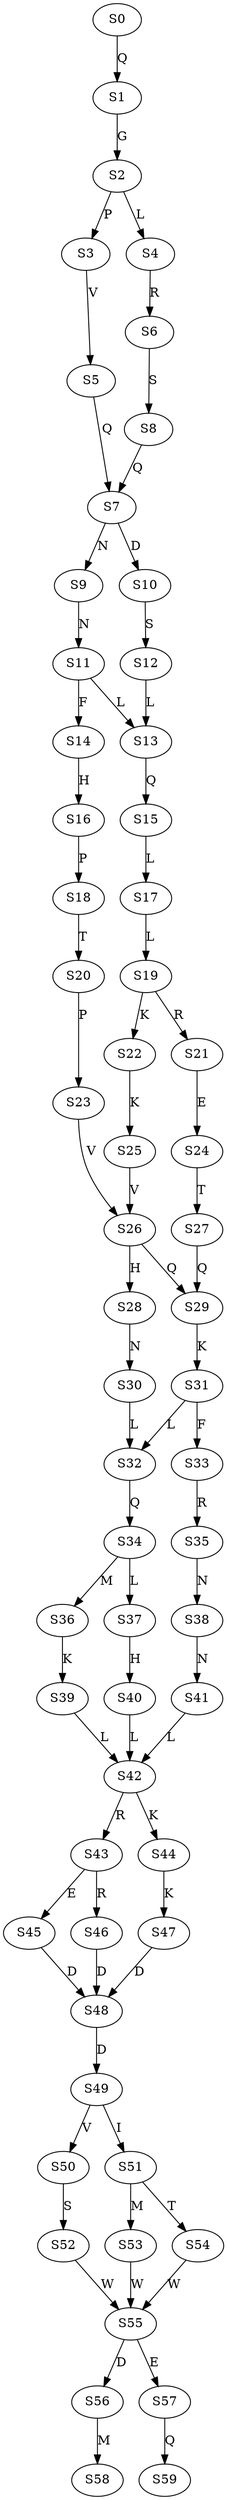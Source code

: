 strict digraph  {
	S0 -> S1 [ label = Q ];
	S1 -> S2 [ label = G ];
	S2 -> S3 [ label = P ];
	S2 -> S4 [ label = L ];
	S3 -> S5 [ label = V ];
	S4 -> S6 [ label = R ];
	S5 -> S7 [ label = Q ];
	S6 -> S8 [ label = S ];
	S7 -> S9 [ label = N ];
	S7 -> S10 [ label = D ];
	S8 -> S7 [ label = Q ];
	S9 -> S11 [ label = N ];
	S10 -> S12 [ label = S ];
	S11 -> S13 [ label = L ];
	S11 -> S14 [ label = F ];
	S12 -> S13 [ label = L ];
	S13 -> S15 [ label = Q ];
	S14 -> S16 [ label = H ];
	S15 -> S17 [ label = L ];
	S16 -> S18 [ label = P ];
	S17 -> S19 [ label = L ];
	S18 -> S20 [ label = T ];
	S19 -> S21 [ label = R ];
	S19 -> S22 [ label = K ];
	S20 -> S23 [ label = P ];
	S21 -> S24 [ label = E ];
	S22 -> S25 [ label = K ];
	S23 -> S26 [ label = V ];
	S24 -> S27 [ label = T ];
	S25 -> S26 [ label = V ];
	S26 -> S28 [ label = H ];
	S26 -> S29 [ label = Q ];
	S27 -> S29 [ label = Q ];
	S28 -> S30 [ label = N ];
	S29 -> S31 [ label = K ];
	S30 -> S32 [ label = L ];
	S31 -> S33 [ label = F ];
	S31 -> S32 [ label = L ];
	S32 -> S34 [ label = Q ];
	S33 -> S35 [ label = R ];
	S34 -> S36 [ label = M ];
	S34 -> S37 [ label = L ];
	S35 -> S38 [ label = N ];
	S36 -> S39 [ label = K ];
	S37 -> S40 [ label = H ];
	S38 -> S41 [ label = N ];
	S39 -> S42 [ label = L ];
	S40 -> S42 [ label = L ];
	S41 -> S42 [ label = L ];
	S42 -> S43 [ label = R ];
	S42 -> S44 [ label = K ];
	S43 -> S45 [ label = E ];
	S43 -> S46 [ label = R ];
	S44 -> S47 [ label = K ];
	S45 -> S48 [ label = D ];
	S46 -> S48 [ label = D ];
	S47 -> S48 [ label = D ];
	S48 -> S49 [ label = D ];
	S49 -> S50 [ label = V ];
	S49 -> S51 [ label = I ];
	S50 -> S52 [ label = S ];
	S51 -> S53 [ label = M ];
	S51 -> S54 [ label = T ];
	S52 -> S55 [ label = W ];
	S53 -> S55 [ label = W ];
	S54 -> S55 [ label = W ];
	S55 -> S56 [ label = D ];
	S55 -> S57 [ label = E ];
	S56 -> S58 [ label = M ];
	S57 -> S59 [ label = Q ];
}
